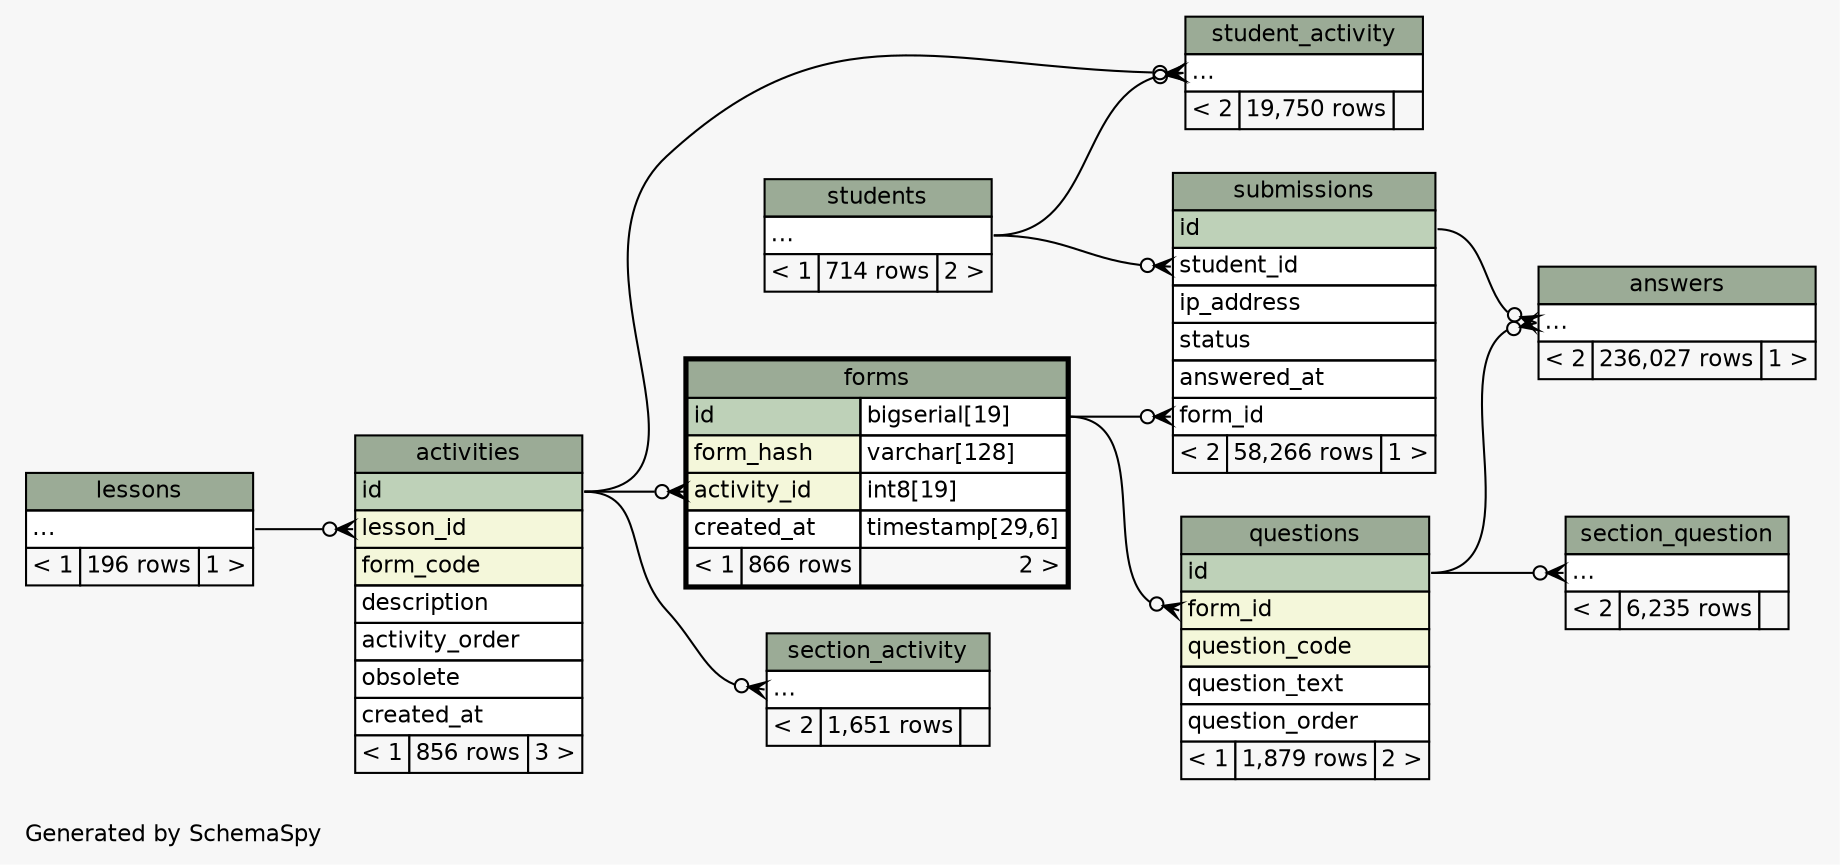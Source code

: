 // dot 2.40.1 on Linux 4.15.0-47-generic
// SchemaSpy rev 590
digraph "twoDegreesRelationshipsDiagram" {
  graph [
    rankdir="RL"
    bgcolor="#f7f7f7"
    label="\nGenerated by SchemaSpy"
    labeljust="l"
    nodesep="0.18"
    ranksep="0.46"
    fontname="Helvetica"
    fontsize="11"
  ];
  node [
    fontname="Helvetica"
    fontsize="11"
    shape="plaintext"
  ];
  edge [
    arrowsize="0.8"
  ];
  "activities":"lesson_id":w -> "lessons":"elipses":e [arrowhead=none dir=back arrowtail=crowodot];
  "answers":"elipses":w -> "questions":"id":e [arrowhead=none dir=back arrowtail=crowodot];
  "answers":"elipses":w -> "submissions":"id":e [arrowhead=none dir=back arrowtail=crowodot];
  "forms":"activity_id":w -> "activities":"id":e [arrowhead=none dir=back arrowtail=crowodot];
  "questions":"form_id":w -> "forms":"id.type":e [arrowhead=none dir=back arrowtail=crowodot];
  "section_activity":"elipses":w -> "activities":"id":e [arrowhead=none dir=back arrowtail=crowodot];
  "section_question":"elipses":w -> "questions":"id":e [arrowhead=none dir=back arrowtail=crowodot];
  "student_activity":"elipses":w -> "activities":"id":e [arrowhead=none dir=back arrowtail=crowodot];
  "student_activity":"elipses":w -> "students":"elipses":e [arrowhead=none dir=back arrowtail=crowodot];
  "submissions":"form_id":w -> "forms":"id.type":e [arrowhead=none dir=back arrowtail=crowodot];
  "submissions":"student_id":w -> "students":"elipses":e [arrowhead=none dir=back arrowtail=crowodot];
  "activities" [
    label=<
    <TABLE BORDER="0" CELLBORDER="1" CELLSPACING="0" BGCOLOR="#ffffff">
      <TR><TD COLSPAN="3" BGCOLOR="#9bab96" ALIGN="CENTER">activities</TD></TR>
      <TR><TD PORT="id" COLSPAN="3" BGCOLOR="#bed1b8" ALIGN="LEFT">id</TD></TR>
      <TR><TD PORT="lesson_id" COLSPAN="3" BGCOLOR="#f4f7da" ALIGN="LEFT">lesson_id</TD></TR>
      <TR><TD PORT="form_code" COLSPAN="3" BGCOLOR="#f4f7da" ALIGN="LEFT">form_code</TD></TR>
      <TR><TD PORT="description" COLSPAN="3" ALIGN="LEFT">description</TD></TR>
      <TR><TD PORT="activity_order" COLSPAN="3" ALIGN="LEFT">activity_order</TD></TR>
      <TR><TD PORT="obsolete" COLSPAN="3" ALIGN="LEFT">obsolete</TD></TR>
      <TR><TD PORT="created_at" COLSPAN="3" ALIGN="LEFT">created_at</TD></TR>
      <TR><TD ALIGN="LEFT" BGCOLOR="#f7f7f7">&lt; 1</TD><TD ALIGN="RIGHT" BGCOLOR="#f7f7f7">856 rows</TD><TD ALIGN="RIGHT" BGCOLOR="#f7f7f7">3 &gt;</TD></TR>
    </TABLE>>
    URL="activities.html"
    tooltip="activities"
  ];
  "answers" [
    label=<
    <TABLE BORDER="0" CELLBORDER="1" CELLSPACING="0" BGCOLOR="#ffffff">
      <TR><TD COLSPAN="3" BGCOLOR="#9bab96" ALIGN="CENTER">answers</TD></TR>
      <TR><TD PORT="elipses" COLSPAN="3" ALIGN="LEFT">...</TD></TR>
      <TR><TD ALIGN="LEFT" BGCOLOR="#f7f7f7">&lt; 2</TD><TD ALIGN="RIGHT" BGCOLOR="#f7f7f7">236,027 rows</TD><TD ALIGN="RIGHT" BGCOLOR="#f7f7f7">1 &gt;</TD></TR>
    </TABLE>>
    URL="answers.html"
    tooltip="answers"
  ];
  "forms" [
    label=<
    <TABLE BORDER="2" CELLBORDER="1" CELLSPACING="0" BGCOLOR="#ffffff">
      <TR><TD COLSPAN="3" BGCOLOR="#9bab96" ALIGN="CENTER">forms</TD></TR>
      <TR><TD PORT="id" COLSPAN="2" BGCOLOR="#bed1b8" ALIGN="LEFT">id</TD><TD PORT="id.type" ALIGN="LEFT">bigserial[19]</TD></TR>
      <TR><TD PORT="form_hash" COLSPAN="2" BGCOLOR="#f4f7da" ALIGN="LEFT">form_hash</TD><TD PORT="form_hash.type" ALIGN="LEFT">varchar[128]</TD></TR>
      <TR><TD PORT="activity_id" COLSPAN="2" BGCOLOR="#f4f7da" ALIGN="LEFT">activity_id</TD><TD PORT="activity_id.type" ALIGN="LEFT">int8[19]</TD></TR>
      <TR><TD PORT="created_at" COLSPAN="2" ALIGN="LEFT">created_at</TD><TD PORT="created_at.type" ALIGN="LEFT">timestamp[29,6]</TD></TR>
      <TR><TD ALIGN="LEFT" BGCOLOR="#f7f7f7">&lt; 1</TD><TD ALIGN="RIGHT" BGCOLOR="#f7f7f7">866 rows</TD><TD ALIGN="RIGHT" BGCOLOR="#f7f7f7">2 &gt;</TD></TR>
    </TABLE>>
    URL="forms.html"
    tooltip="forms"
  ];
  "lessons" [
    label=<
    <TABLE BORDER="0" CELLBORDER="1" CELLSPACING="0" BGCOLOR="#ffffff">
      <TR><TD COLSPAN="3" BGCOLOR="#9bab96" ALIGN="CENTER">lessons</TD></TR>
      <TR><TD PORT="elipses" COLSPAN="3" ALIGN="LEFT">...</TD></TR>
      <TR><TD ALIGN="LEFT" BGCOLOR="#f7f7f7">&lt; 1</TD><TD ALIGN="RIGHT" BGCOLOR="#f7f7f7">196 rows</TD><TD ALIGN="RIGHT" BGCOLOR="#f7f7f7">1 &gt;</TD></TR>
    </TABLE>>
    URL="lessons.html"
    tooltip="lessons"
  ];
  "questions" [
    label=<
    <TABLE BORDER="0" CELLBORDER="1" CELLSPACING="0" BGCOLOR="#ffffff">
      <TR><TD COLSPAN="3" BGCOLOR="#9bab96" ALIGN="CENTER">questions</TD></TR>
      <TR><TD PORT="id" COLSPAN="3" BGCOLOR="#bed1b8" ALIGN="LEFT">id</TD></TR>
      <TR><TD PORT="form_id" COLSPAN="3" BGCOLOR="#f4f7da" ALIGN="LEFT">form_id</TD></TR>
      <TR><TD PORT="question_code" COLSPAN="3" BGCOLOR="#f4f7da" ALIGN="LEFT">question_code</TD></TR>
      <TR><TD PORT="question_text" COLSPAN="3" ALIGN="LEFT">question_text</TD></TR>
      <TR><TD PORT="question_order" COLSPAN="3" ALIGN="LEFT">question_order</TD></TR>
      <TR><TD ALIGN="LEFT" BGCOLOR="#f7f7f7">&lt; 1</TD><TD ALIGN="RIGHT" BGCOLOR="#f7f7f7">1,879 rows</TD><TD ALIGN="RIGHT" BGCOLOR="#f7f7f7">2 &gt;</TD></TR>
    </TABLE>>
    URL="questions.html"
    tooltip="questions"
  ];
  "section_activity" [
    label=<
    <TABLE BORDER="0" CELLBORDER="1" CELLSPACING="0" BGCOLOR="#ffffff">
      <TR><TD COLSPAN="3" BGCOLOR="#9bab96" ALIGN="CENTER">section_activity</TD></TR>
      <TR><TD PORT="elipses" COLSPAN="3" ALIGN="LEFT">...</TD></TR>
      <TR><TD ALIGN="LEFT" BGCOLOR="#f7f7f7">&lt; 2</TD><TD ALIGN="RIGHT" BGCOLOR="#f7f7f7">1,651 rows</TD><TD ALIGN="RIGHT" BGCOLOR="#f7f7f7">  </TD></TR>
    </TABLE>>
    URL="section_activity.html"
    tooltip="section_activity"
  ];
  "section_question" [
    label=<
    <TABLE BORDER="0" CELLBORDER="1" CELLSPACING="0" BGCOLOR="#ffffff">
      <TR><TD COLSPAN="3" BGCOLOR="#9bab96" ALIGN="CENTER">section_question</TD></TR>
      <TR><TD PORT="elipses" COLSPAN="3" ALIGN="LEFT">...</TD></TR>
      <TR><TD ALIGN="LEFT" BGCOLOR="#f7f7f7">&lt; 2</TD><TD ALIGN="RIGHT" BGCOLOR="#f7f7f7">6,235 rows</TD><TD ALIGN="RIGHT" BGCOLOR="#f7f7f7">  </TD></TR>
    </TABLE>>
    URL="section_question.html"
    tooltip="section_question"
  ];
  "student_activity" [
    label=<
    <TABLE BORDER="0" CELLBORDER="1" CELLSPACING="0" BGCOLOR="#ffffff">
      <TR><TD COLSPAN="3" BGCOLOR="#9bab96" ALIGN="CENTER">student_activity</TD></TR>
      <TR><TD PORT="elipses" COLSPAN="3" ALIGN="LEFT">...</TD></TR>
      <TR><TD ALIGN="LEFT" BGCOLOR="#f7f7f7">&lt; 2</TD><TD ALIGN="RIGHT" BGCOLOR="#f7f7f7">19,750 rows</TD><TD ALIGN="RIGHT" BGCOLOR="#f7f7f7">  </TD></TR>
    </TABLE>>
    URL="student_activity.html"
    tooltip="student_activity"
  ];
  "students" [
    label=<
    <TABLE BORDER="0" CELLBORDER="1" CELLSPACING="0" BGCOLOR="#ffffff">
      <TR><TD COLSPAN="3" BGCOLOR="#9bab96" ALIGN="CENTER">students</TD></TR>
      <TR><TD PORT="elipses" COLSPAN="3" ALIGN="LEFT">...</TD></TR>
      <TR><TD ALIGN="LEFT" BGCOLOR="#f7f7f7">&lt; 1</TD><TD ALIGN="RIGHT" BGCOLOR="#f7f7f7">714 rows</TD><TD ALIGN="RIGHT" BGCOLOR="#f7f7f7">2 &gt;</TD></TR>
    </TABLE>>
    URL="students.html"
    tooltip="students"
  ];
  "submissions" [
    label=<
    <TABLE BORDER="0" CELLBORDER="1" CELLSPACING="0" BGCOLOR="#ffffff">
      <TR><TD COLSPAN="3" BGCOLOR="#9bab96" ALIGN="CENTER">submissions</TD></TR>
      <TR><TD PORT="id" COLSPAN="3" BGCOLOR="#bed1b8" ALIGN="LEFT">id</TD></TR>
      <TR><TD PORT="student_id" COLSPAN="3" ALIGN="LEFT">student_id</TD></TR>
      <TR><TD PORT="ip_address" COLSPAN="3" ALIGN="LEFT">ip_address</TD></TR>
      <TR><TD PORT="status" COLSPAN="3" ALIGN="LEFT">status</TD></TR>
      <TR><TD PORT="answered_at" COLSPAN="3" ALIGN="LEFT">answered_at</TD></TR>
      <TR><TD PORT="form_id" COLSPAN="3" ALIGN="LEFT">form_id</TD></TR>
      <TR><TD ALIGN="LEFT" BGCOLOR="#f7f7f7">&lt; 2</TD><TD ALIGN="RIGHT" BGCOLOR="#f7f7f7">58,266 rows</TD><TD ALIGN="RIGHT" BGCOLOR="#f7f7f7">1 &gt;</TD></TR>
    </TABLE>>
    URL="submissions.html"
    tooltip="submissions"
  ];
}
